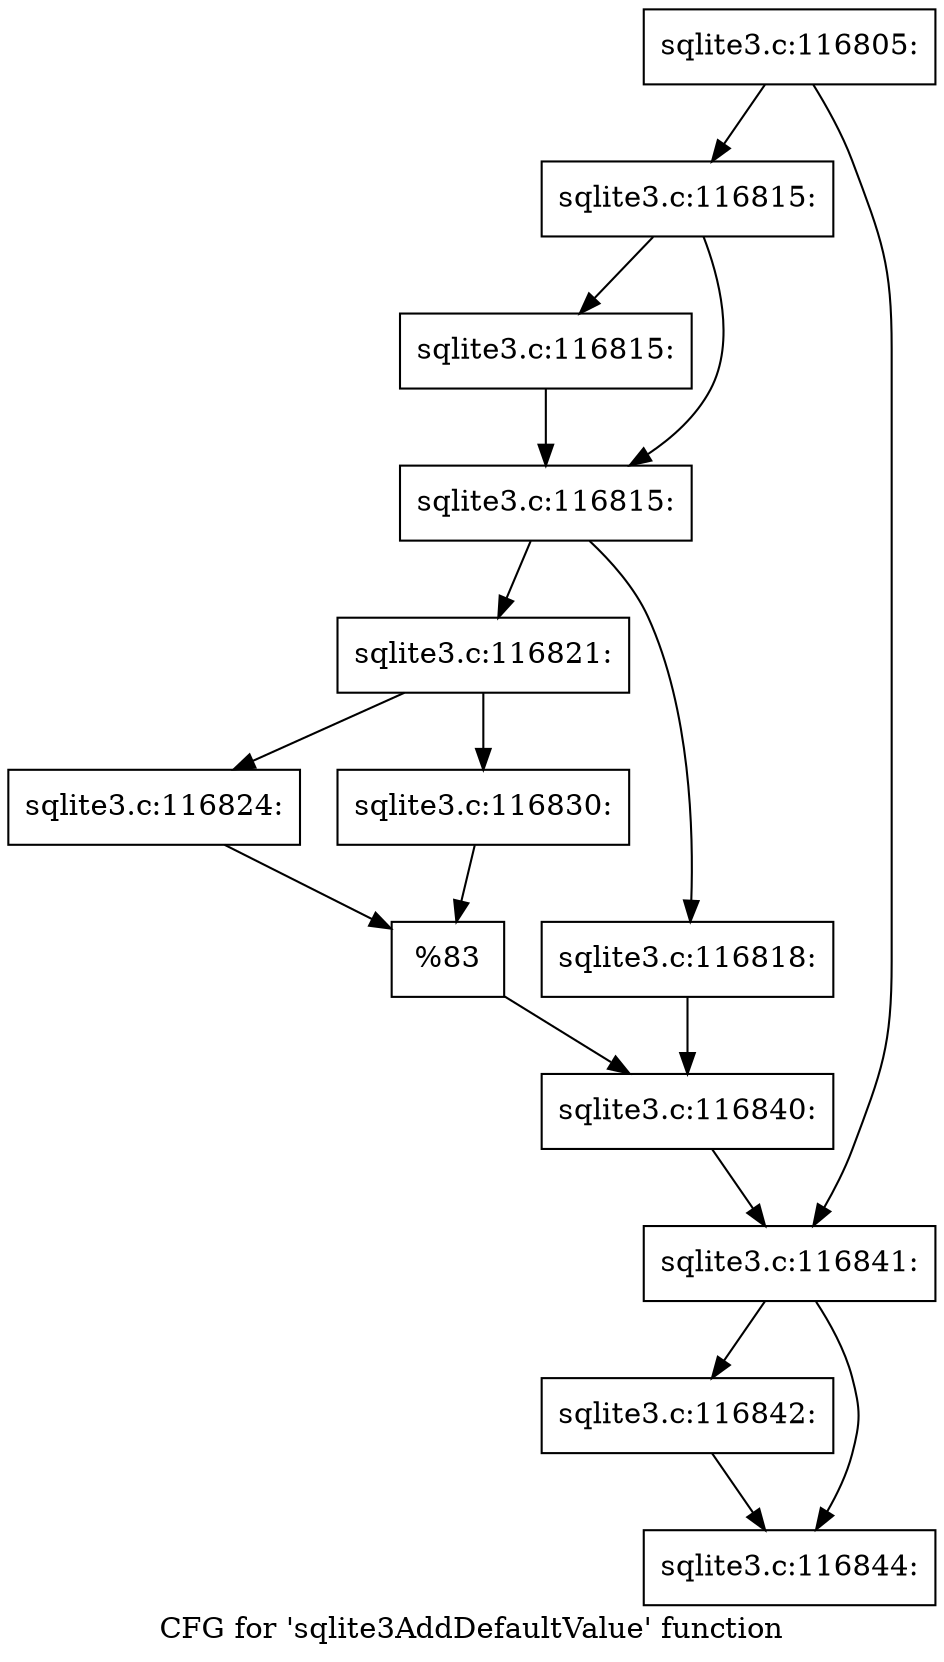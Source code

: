 digraph "CFG for 'sqlite3AddDefaultValue' function" {
	label="CFG for 'sqlite3AddDefaultValue' function";

	Node0x55c0f4f8bba0 [shape=record,label="{sqlite3.c:116805:}"];
	Node0x55c0f4f8bba0 -> Node0x55c0f90e5220;
	Node0x55c0f4f8bba0 -> Node0x55c0f90e5270;
	Node0x55c0f90e5220 [shape=record,label="{sqlite3.c:116815:}"];
	Node0x55c0f90e5220 -> Node0x55c0f90e58e0;
	Node0x55c0f90e5220 -> Node0x55c0f90e5890;
	Node0x55c0f90e58e0 [shape=record,label="{sqlite3.c:116815:}"];
	Node0x55c0f90e58e0 -> Node0x55c0f90e5890;
	Node0x55c0f90e5890 [shape=record,label="{sqlite3.c:116815:}"];
	Node0x55c0f90e5890 -> Node0x55c0f90e6d70;
	Node0x55c0f90e5890 -> Node0x55c0f90e6cd0;
	Node0x55c0f90e6cd0 [shape=record,label="{sqlite3.c:116818:}"];
	Node0x55c0f90e6cd0 -> Node0x55c0f90e6d20;
	Node0x55c0f90e6d70 [shape=record,label="{sqlite3.c:116821:}"];
	Node0x55c0f90e6d70 -> Node0x55c0f90e7520;
	Node0x55c0f90e6d70 -> Node0x55c0f90e7cf0;
	Node0x55c0f90e7520 [shape=record,label="{sqlite3.c:116824:}"];
	Node0x55c0f90e7520 -> Node0x55c0f90e7ca0;
	Node0x55c0f90e7cf0 [shape=record,label="{sqlite3.c:116830:}"];
	Node0x55c0f90e7cf0 -> Node0x55c0f90e7ca0;
	Node0x55c0f90e7ca0 [shape=record,label="{%83}"];
	Node0x55c0f90e7ca0 -> Node0x55c0f90e6d20;
	Node0x55c0f90e6d20 [shape=record,label="{sqlite3.c:116840:}"];
	Node0x55c0f90e6d20 -> Node0x55c0f90e5270;
	Node0x55c0f90e5270 [shape=record,label="{sqlite3.c:116841:}"];
	Node0x55c0f90e5270 -> Node0x55c0f536c5c0;
	Node0x55c0f90e5270 -> Node0x55c0f90e9630;
	Node0x55c0f536c5c0 [shape=record,label="{sqlite3.c:116842:}"];
	Node0x55c0f536c5c0 -> Node0x55c0f90e9630;
	Node0x55c0f90e9630 [shape=record,label="{sqlite3.c:116844:}"];
}
